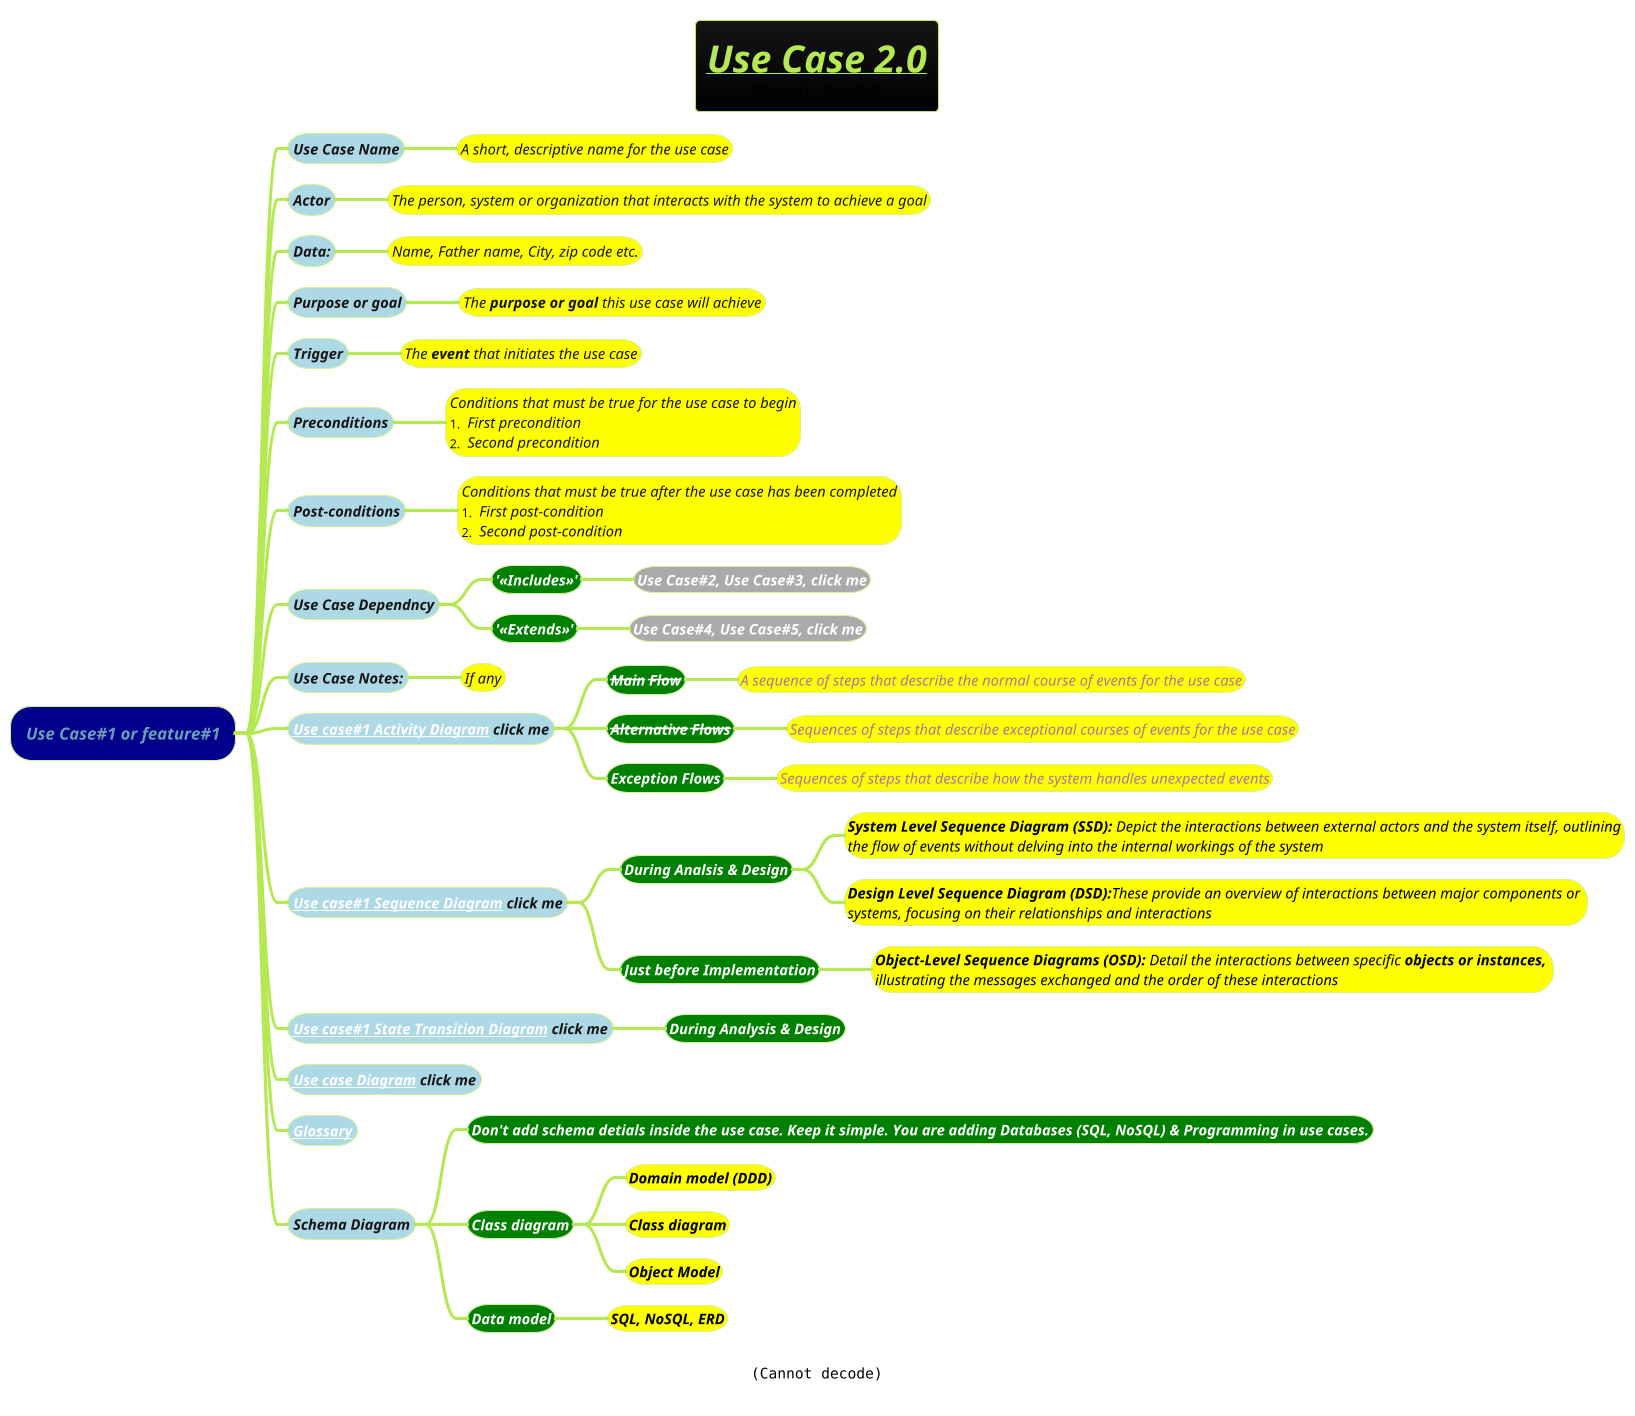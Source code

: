 @startmindmap
title =  <b><i><u>Use Case 2.0\n<img:img.png>
caption <img:img_1.png>
!theme hacker

*[#darkblue] <i>Use Case#1 or feature#1
**[#lightblue] <i><size:14>Use Case Name
***[#yellow] <i><size:14>A short, descriptive name for the use case
**[#lightblue] <i><size:14>Actor
***[#yellow] <i><size:14>The person, system or organization that interacts with the system to achieve a goal
**[#lightblue] <i><size:14>Data:
***[#yellow] <i><size:14>Name, Father name, City, zip code etc.
**[#lightblue] <i><size:14>Purpose or goal
***[#yellow] <i><size:14>The **purpose or goal** this use case will achieve
**[#lightblue] <i><size:14>Trigger
***[#yellow] <i><size:14>The **event** that initiates the use case
**[#lightblue] <i><size:14>Preconditions
***[#yellow]:<i><size:14>Conditions that must be true for the use case to begin
#<i><size:14> First precondition
#<i><size:14> Second precondition;
**[#lightblue] <i><size:14>Post-conditions
***[#yellow]:<i><size:14>Conditions that must be true after the use case has been completed
#<i><size:14> First post-condition
#<i><size:14> Second post-condition;
**[#lightblue] <i><size:14>Use Case Dependncy
***[#green] <b><color #white><i><size:14>'<<Includes>>'
****[#a] <color #white><b><i><size:14>Use Case#2, Use Case#3, click me
***[#green] <b><color #white><i><size:14>'<<Extends>>'
****[#a] <color #white><b><i><size:14>Use Case#4, Use Case#5, click me
**[#lightblue] <i><size:14>Use Case Notes:
***[#yellow] <i><size:14>If any
**[#lightblue] <i><size:14>[[docs/2-uml/requirements-and-design-with-plantuml/activity-diagrams/use-case-1-activity.puml Use case#1 Activity Diagram]] click me
***[#green] <color #white><b><i><size:14>--Main-- --Flow--
****[#yellow] <i><size:14>A sequence of steps that describe the normal course of events for the use case
***[#green] <color #white><b><i><size:14>--Alternative-- --Flows--
****[#yellow] <i><size:14>Sequences of steps that describe exceptional courses of events for the use case
***[#green] <color #white><b><i><size:14>Exception Flows
****[#yellow] <i><size:14>Sequences of steps that describe how the system handles unexpected events
**[#lightblue] <i><size:14>[[docs/2-uml/requirements-and-design-with-plantuml/sequence-diagrams/use-case-1-sequence.puml Use case#1 Sequence Diagram]] click me
***[#green] <color #white><b><i><size:14>During Analsis & Design
****[#yellow] <color #black><i><size:14><b>System Level Sequence Diagram (SSD):</b> Depict the interactions between external actors and the system itself, outlining\n<i><size:14><color #black>the flow of events without delving into the internal workings of the system
****[#yellow] <color #black><i><size:14><b>Design Level Sequence Diagram (DSD):</b>These provide an overview of interactions between major components or \n<i><size:14><color #black>systems, focusing on their relationships and interactions
***[#green] <color #white><b><i><size:14>Just before Implementation
****[#yellow] <color #black><i><size:14><b>Object-Level Sequence Diagrams (OSD):</b> Detail the interactions between specific **objects or instances,** \n<i><size:14><color #black>illustrating the messages exchanged and the order of these interactions
**[#lightblue] <i><size:14>[[docs/2-uml/requirements-and-design-with-plantuml/state-transition-diagrams/use-case-1-state-transition.puml Use case#1 State Transition Diagram]] click me
***[#green] <color #white><b><i><size:14>During Analysis & Design
**[#lightblue] <i><size:14>[[docs/2-uml/requirements-and-design-with-plantuml/0-use-case-diagrams/Tomplot-Use-Case-diagram.puml Use case Diagram]] click me
**[#lightblue] <i><size:14>[[docs/2-uml/requirements-and-design-with-plantuml/glossary.puml Glossary]]
**[#lightblue] <i><size:14>Schema Diagram
***[#green] <color #white><b><i><size:14>Don't add schema detials inside the use case. Keep it simple. You are adding Databases (SQL, NoSQL) & Programming in use cases.
***[#green] <color #white><b><i><size:14>Class diagram
****[#yellow] <color #black><i><size:14><b>Domain model (DDD)
****[#yellow] <color #black><i><size:14><b>Class diagram
****[#yellow] <color #black><i><size:14><b>Object Model
***[#green] <color #white><b><i><size:14>Data model
****[#yellow] <color #black><i><size:14><b>SQL, NoSQL, ERD

@endmindmap